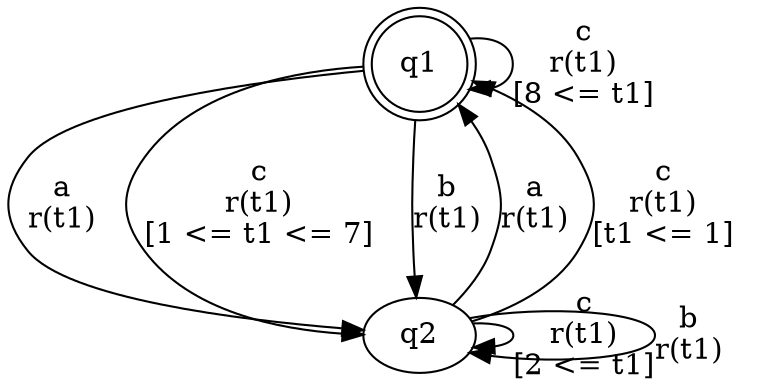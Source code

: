 digraph "tests_1/test25/solution200/solution" {
	q1[label=q1 shape=doublecircle]
	q2[label=q2]
	q1 -> q2[label="a\nr(t1)\n"]
	q2 -> q1[label="a\nr(t1)\n"]
	q2 -> q2[label="c\nr(t1)\n[2 <= t1]"]
	q2 -> q2[label="b\nr(t1)\n"]
	q2 -> q1[label="c\nr(t1)\n[t1 <= 1]"]
	q1 -> q2[label="c\nr(t1)\n[1 <= t1 <= 7]"]
	q1 -> q1[label="c\nr(t1)\n[8 <= t1]"]
	q1 -> q2[label="b\nr(t1)\n"]
}
